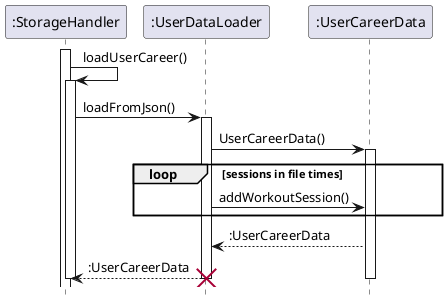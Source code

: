 @startuml
hide footbox
activate ":StorageHandler"
    ":StorageHandler" -> ":StorageHandler" : loadUserCareer()
    activate ":StorageHandler"
    ":StorageHandler" -> ":UserDataLoader": loadFromJson()
    activate ":UserDataLoader"
        ":UserDataLoader"-> ":UserCareerData": UserCareerData()
        activate ":UserCareerData"
            loop sessions in file times
                ":UserDataLoader" -> ":UserCareerData" : addWorkoutSession()
            end
            ":UserCareerData" --> ":UserDataLoader" : :UserCareerData
        ":UserDataLoader" --> ":StorageHandler" : :UserCareerData
    deactivate ":UserDataLoader"
    destroy ":UserDataLoader"
    deactivate ":UserCareerData"
    deactivate ":StorageHandler"

@enduml